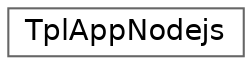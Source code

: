 digraph "Graphical Class Hierarchy"
{
 // LATEX_PDF_SIZE
  bgcolor="transparent";
  edge [fontname=Helvetica,fontsize=14,labelfontname=Helvetica,labelfontsize=14];
  node [fontname=Helvetica,fontsize=14,shape=box,height=0.2,width=0.4];
  rankdir="LR";
  Node0 [id="Node000000",label="TplAppNodejs",height=0.2,width=0.4,color="grey40", fillcolor="white", style="filled",URL="$dc/d32/classTplAppNodejs.html",tooltip=" "];
}
